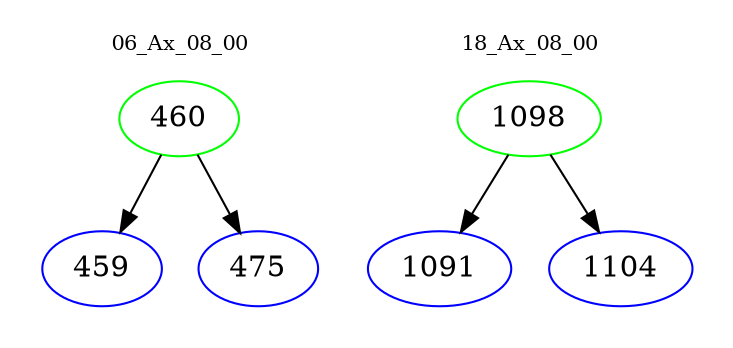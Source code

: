 digraph{
subgraph cluster_0 {
color = white
label = "06_Ax_08_00";
fontsize=10;
T0_460 [label="460", color="green"]
T0_460 -> T0_459 [color="black"]
T0_459 [label="459", color="blue"]
T0_460 -> T0_475 [color="black"]
T0_475 [label="475", color="blue"]
}
subgraph cluster_1 {
color = white
label = "18_Ax_08_00";
fontsize=10;
T1_1098 [label="1098", color="green"]
T1_1098 -> T1_1091 [color="black"]
T1_1091 [label="1091", color="blue"]
T1_1098 -> T1_1104 [color="black"]
T1_1104 [label="1104", color="blue"]
}
}
